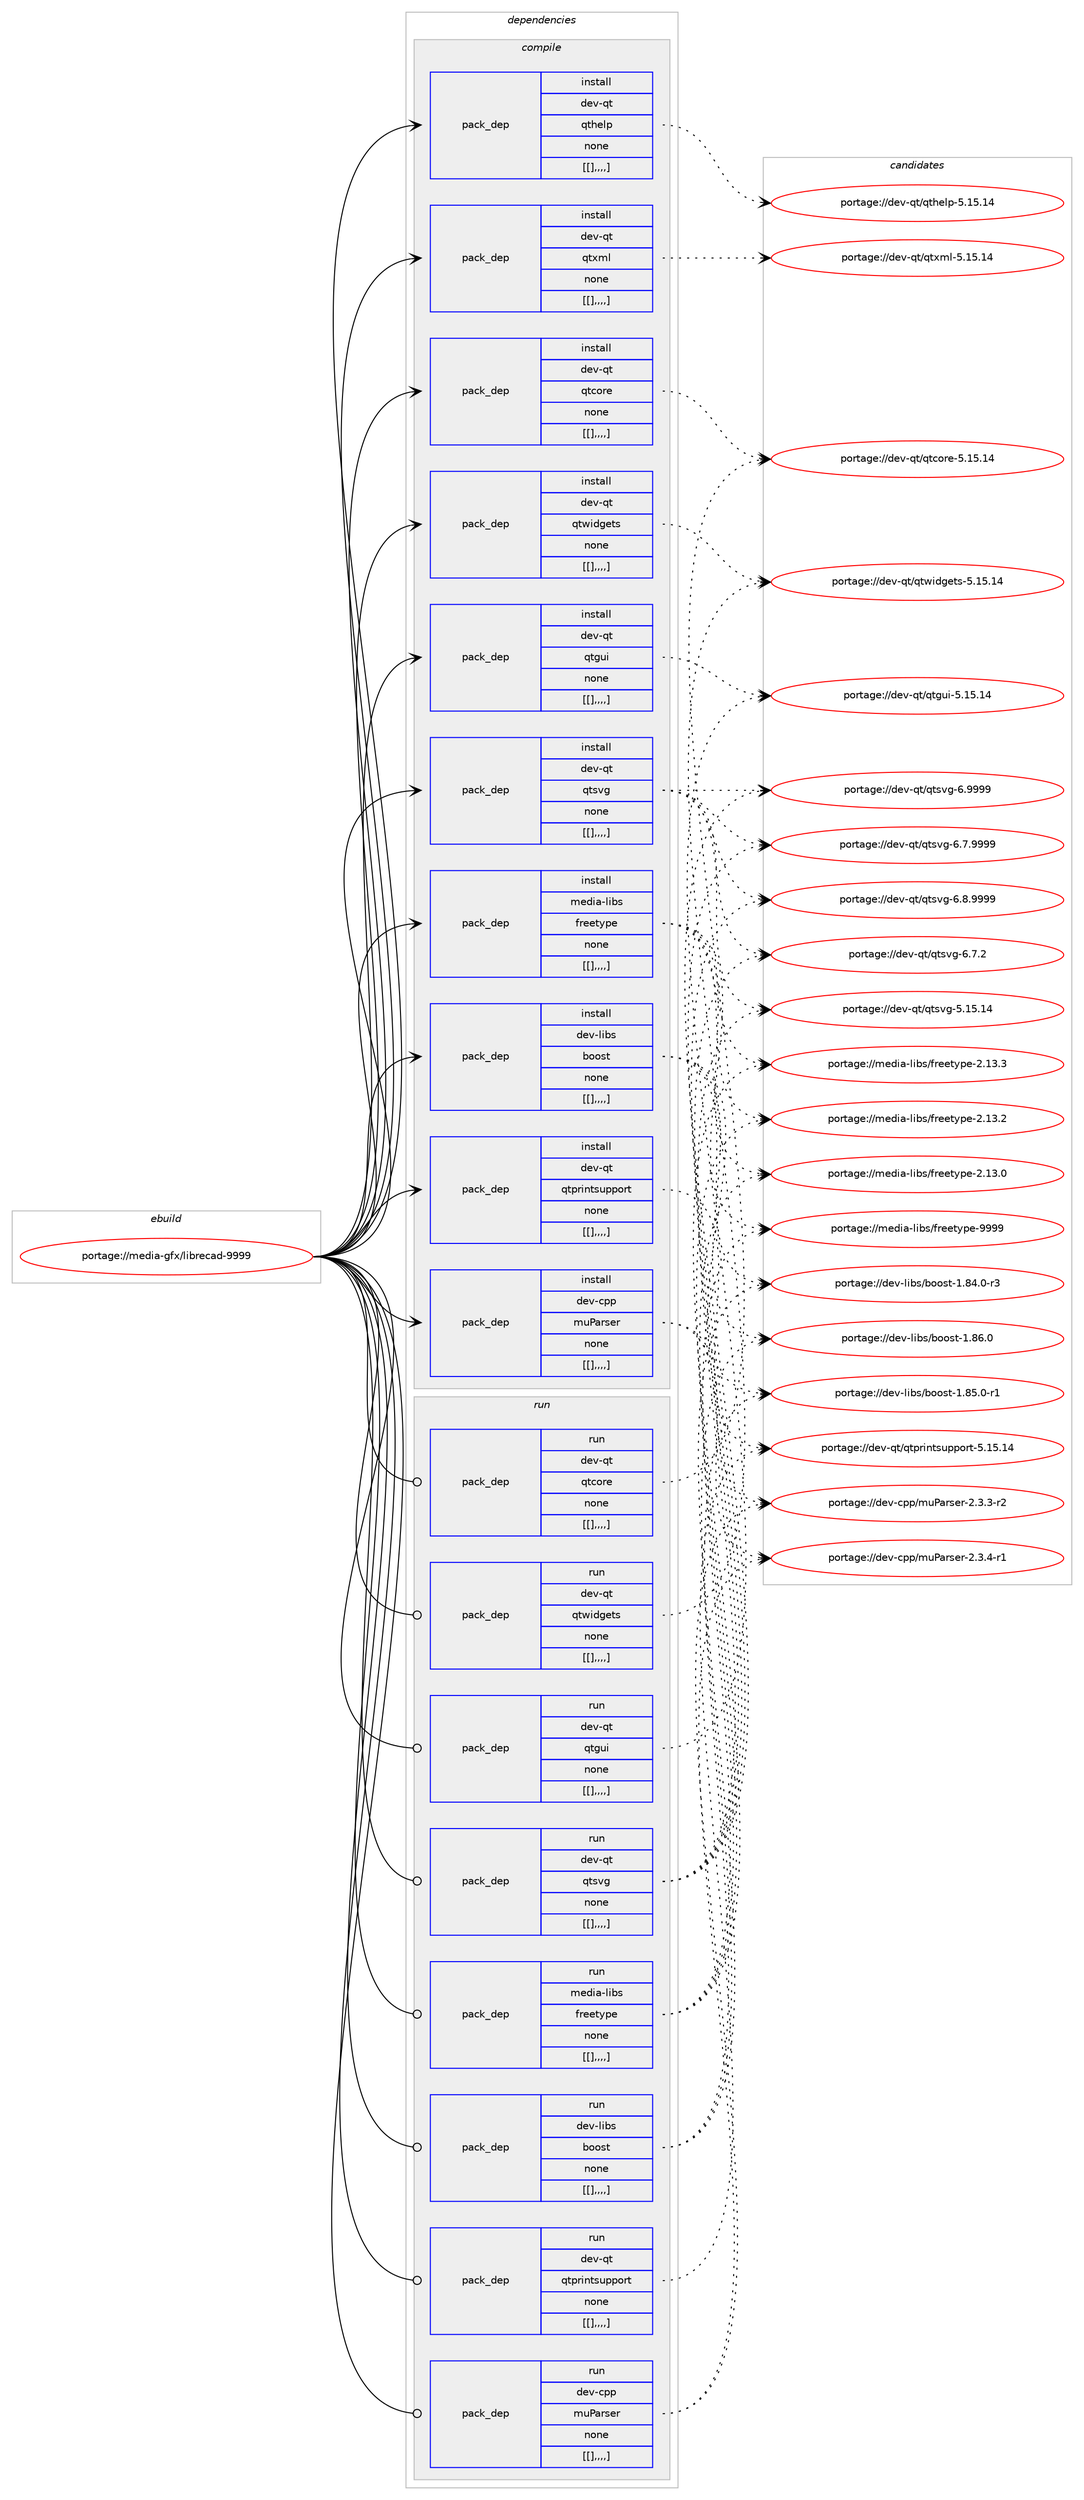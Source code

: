 digraph prolog {

# *************
# Graph options
# *************

newrank=true;
concentrate=true;
compound=true;
graph [rankdir=LR,fontname=Helvetica,fontsize=10,ranksep=1.5];#, ranksep=2.5, nodesep=0.2];
edge  [arrowhead=vee];
node  [fontname=Helvetica,fontsize=10];

# **********
# The ebuild
# **********

subgraph cluster_leftcol {
color=gray;
label=<<i>ebuild</i>>;
id [label="portage://media-gfx/librecad-9999", color=red, width=4, href="../media-gfx/librecad-9999.svg"];
}

# ****************
# The dependencies
# ****************

subgraph cluster_midcol {
color=gray;
label=<<i>dependencies</i>>;
subgraph cluster_compile {
fillcolor="#eeeeee";
style=filled;
label=<<i>compile</i>>;
subgraph pack222802 {
dependency302339 [label=<<TABLE BORDER="0" CELLBORDER="1" CELLSPACING="0" CELLPADDING="4" WIDTH="220"><TR><TD ROWSPAN="6" CELLPADDING="30">pack_dep</TD></TR><TR><TD WIDTH="110">install</TD></TR><TR><TD>dev-cpp</TD></TR><TR><TD>muParser</TD></TR><TR><TD>none</TD></TR><TR><TD>[[],,,,]</TD></TR></TABLE>>, shape=none, color=blue];
}
id:e -> dependency302339:w [weight=20,style="solid",arrowhead="vee"];
subgraph pack222803 {
dependency302340 [label=<<TABLE BORDER="0" CELLBORDER="1" CELLSPACING="0" CELLPADDING="4" WIDTH="220"><TR><TD ROWSPAN="6" CELLPADDING="30">pack_dep</TD></TR><TR><TD WIDTH="110">install</TD></TR><TR><TD>dev-libs</TD></TR><TR><TD>boost</TD></TR><TR><TD>none</TD></TR><TR><TD>[[],,,,]</TD></TR></TABLE>>, shape=none, color=blue];
}
id:e -> dependency302340:w [weight=20,style="solid",arrowhead="vee"];
subgraph pack222804 {
dependency302341 [label=<<TABLE BORDER="0" CELLBORDER="1" CELLSPACING="0" CELLPADDING="4" WIDTH="220"><TR><TD ROWSPAN="6" CELLPADDING="30">pack_dep</TD></TR><TR><TD WIDTH="110">install</TD></TR><TR><TD>dev-qt</TD></TR><TR><TD>qtcore</TD></TR><TR><TD>none</TD></TR><TR><TD>[[],,,,]</TD></TR></TABLE>>, shape=none, color=blue];
}
id:e -> dependency302341:w [weight=20,style="solid",arrowhead="vee"];
subgraph pack222805 {
dependency302342 [label=<<TABLE BORDER="0" CELLBORDER="1" CELLSPACING="0" CELLPADDING="4" WIDTH="220"><TR><TD ROWSPAN="6" CELLPADDING="30">pack_dep</TD></TR><TR><TD WIDTH="110">install</TD></TR><TR><TD>dev-qt</TD></TR><TR><TD>qtgui</TD></TR><TR><TD>none</TD></TR><TR><TD>[[],,,,]</TD></TR></TABLE>>, shape=none, color=blue];
}
id:e -> dependency302342:w [weight=20,style="solid",arrowhead="vee"];
subgraph pack222806 {
dependency302343 [label=<<TABLE BORDER="0" CELLBORDER="1" CELLSPACING="0" CELLPADDING="4" WIDTH="220"><TR><TD ROWSPAN="6" CELLPADDING="30">pack_dep</TD></TR><TR><TD WIDTH="110">install</TD></TR><TR><TD>dev-qt</TD></TR><TR><TD>qthelp</TD></TR><TR><TD>none</TD></TR><TR><TD>[[],,,,]</TD></TR></TABLE>>, shape=none, color=blue];
}
id:e -> dependency302343:w [weight=20,style="solid",arrowhead="vee"];
subgraph pack222807 {
dependency302344 [label=<<TABLE BORDER="0" CELLBORDER="1" CELLSPACING="0" CELLPADDING="4" WIDTH="220"><TR><TD ROWSPAN="6" CELLPADDING="30">pack_dep</TD></TR><TR><TD WIDTH="110">install</TD></TR><TR><TD>dev-qt</TD></TR><TR><TD>qtprintsupport</TD></TR><TR><TD>none</TD></TR><TR><TD>[[],,,,]</TD></TR></TABLE>>, shape=none, color=blue];
}
id:e -> dependency302344:w [weight=20,style="solid",arrowhead="vee"];
subgraph pack222808 {
dependency302345 [label=<<TABLE BORDER="0" CELLBORDER="1" CELLSPACING="0" CELLPADDING="4" WIDTH="220"><TR><TD ROWSPAN="6" CELLPADDING="30">pack_dep</TD></TR><TR><TD WIDTH="110">install</TD></TR><TR><TD>dev-qt</TD></TR><TR><TD>qtsvg</TD></TR><TR><TD>none</TD></TR><TR><TD>[[],,,,]</TD></TR></TABLE>>, shape=none, color=blue];
}
id:e -> dependency302345:w [weight=20,style="solid",arrowhead="vee"];
subgraph pack222809 {
dependency302346 [label=<<TABLE BORDER="0" CELLBORDER="1" CELLSPACING="0" CELLPADDING="4" WIDTH="220"><TR><TD ROWSPAN="6" CELLPADDING="30">pack_dep</TD></TR><TR><TD WIDTH="110">install</TD></TR><TR><TD>dev-qt</TD></TR><TR><TD>qtwidgets</TD></TR><TR><TD>none</TD></TR><TR><TD>[[],,,,]</TD></TR></TABLE>>, shape=none, color=blue];
}
id:e -> dependency302346:w [weight=20,style="solid",arrowhead="vee"];
subgraph pack222810 {
dependency302347 [label=<<TABLE BORDER="0" CELLBORDER="1" CELLSPACING="0" CELLPADDING="4" WIDTH="220"><TR><TD ROWSPAN="6" CELLPADDING="30">pack_dep</TD></TR><TR><TD WIDTH="110">install</TD></TR><TR><TD>dev-qt</TD></TR><TR><TD>qtxml</TD></TR><TR><TD>none</TD></TR><TR><TD>[[],,,,]</TD></TR></TABLE>>, shape=none, color=blue];
}
id:e -> dependency302347:w [weight=20,style="solid",arrowhead="vee"];
subgraph pack222811 {
dependency302348 [label=<<TABLE BORDER="0" CELLBORDER="1" CELLSPACING="0" CELLPADDING="4" WIDTH="220"><TR><TD ROWSPAN="6" CELLPADDING="30">pack_dep</TD></TR><TR><TD WIDTH="110">install</TD></TR><TR><TD>media-libs</TD></TR><TR><TD>freetype</TD></TR><TR><TD>none</TD></TR><TR><TD>[[],,,,]</TD></TR></TABLE>>, shape=none, color=blue];
}
id:e -> dependency302348:w [weight=20,style="solid",arrowhead="vee"];
}
subgraph cluster_compileandrun {
fillcolor="#eeeeee";
style=filled;
label=<<i>compile and run</i>>;
}
subgraph cluster_run {
fillcolor="#eeeeee";
style=filled;
label=<<i>run</i>>;
subgraph pack222812 {
dependency302349 [label=<<TABLE BORDER="0" CELLBORDER="1" CELLSPACING="0" CELLPADDING="4" WIDTH="220"><TR><TD ROWSPAN="6" CELLPADDING="30">pack_dep</TD></TR><TR><TD WIDTH="110">run</TD></TR><TR><TD>dev-cpp</TD></TR><TR><TD>muParser</TD></TR><TR><TD>none</TD></TR><TR><TD>[[],,,,]</TD></TR></TABLE>>, shape=none, color=blue];
}
id:e -> dependency302349:w [weight=20,style="solid",arrowhead="odot"];
subgraph pack222813 {
dependency302350 [label=<<TABLE BORDER="0" CELLBORDER="1" CELLSPACING="0" CELLPADDING="4" WIDTH="220"><TR><TD ROWSPAN="6" CELLPADDING="30">pack_dep</TD></TR><TR><TD WIDTH="110">run</TD></TR><TR><TD>dev-libs</TD></TR><TR><TD>boost</TD></TR><TR><TD>none</TD></TR><TR><TD>[[],,,,]</TD></TR></TABLE>>, shape=none, color=blue];
}
id:e -> dependency302350:w [weight=20,style="solid",arrowhead="odot"];
subgraph pack222814 {
dependency302351 [label=<<TABLE BORDER="0" CELLBORDER="1" CELLSPACING="0" CELLPADDING="4" WIDTH="220"><TR><TD ROWSPAN="6" CELLPADDING="30">pack_dep</TD></TR><TR><TD WIDTH="110">run</TD></TR><TR><TD>dev-qt</TD></TR><TR><TD>qtcore</TD></TR><TR><TD>none</TD></TR><TR><TD>[[],,,,]</TD></TR></TABLE>>, shape=none, color=blue];
}
id:e -> dependency302351:w [weight=20,style="solid",arrowhead="odot"];
subgraph pack222815 {
dependency302352 [label=<<TABLE BORDER="0" CELLBORDER="1" CELLSPACING="0" CELLPADDING="4" WIDTH="220"><TR><TD ROWSPAN="6" CELLPADDING="30">pack_dep</TD></TR><TR><TD WIDTH="110">run</TD></TR><TR><TD>dev-qt</TD></TR><TR><TD>qtgui</TD></TR><TR><TD>none</TD></TR><TR><TD>[[],,,,]</TD></TR></TABLE>>, shape=none, color=blue];
}
id:e -> dependency302352:w [weight=20,style="solid",arrowhead="odot"];
subgraph pack222816 {
dependency302353 [label=<<TABLE BORDER="0" CELLBORDER="1" CELLSPACING="0" CELLPADDING="4" WIDTH="220"><TR><TD ROWSPAN="6" CELLPADDING="30">pack_dep</TD></TR><TR><TD WIDTH="110">run</TD></TR><TR><TD>dev-qt</TD></TR><TR><TD>qtprintsupport</TD></TR><TR><TD>none</TD></TR><TR><TD>[[],,,,]</TD></TR></TABLE>>, shape=none, color=blue];
}
id:e -> dependency302353:w [weight=20,style="solid",arrowhead="odot"];
subgraph pack222817 {
dependency302354 [label=<<TABLE BORDER="0" CELLBORDER="1" CELLSPACING="0" CELLPADDING="4" WIDTH="220"><TR><TD ROWSPAN="6" CELLPADDING="30">pack_dep</TD></TR><TR><TD WIDTH="110">run</TD></TR><TR><TD>dev-qt</TD></TR><TR><TD>qtsvg</TD></TR><TR><TD>none</TD></TR><TR><TD>[[],,,,]</TD></TR></TABLE>>, shape=none, color=blue];
}
id:e -> dependency302354:w [weight=20,style="solid",arrowhead="odot"];
subgraph pack222818 {
dependency302355 [label=<<TABLE BORDER="0" CELLBORDER="1" CELLSPACING="0" CELLPADDING="4" WIDTH="220"><TR><TD ROWSPAN="6" CELLPADDING="30">pack_dep</TD></TR><TR><TD WIDTH="110">run</TD></TR><TR><TD>dev-qt</TD></TR><TR><TD>qtwidgets</TD></TR><TR><TD>none</TD></TR><TR><TD>[[],,,,]</TD></TR></TABLE>>, shape=none, color=blue];
}
id:e -> dependency302355:w [weight=20,style="solid",arrowhead="odot"];
subgraph pack222819 {
dependency302356 [label=<<TABLE BORDER="0" CELLBORDER="1" CELLSPACING="0" CELLPADDING="4" WIDTH="220"><TR><TD ROWSPAN="6" CELLPADDING="30">pack_dep</TD></TR><TR><TD WIDTH="110">run</TD></TR><TR><TD>media-libs</TD></TR><TR><TD>freetype</TD></TR><TR><TD>none</TD></TR><TR><TD>[[],,,,]</TD></TR></TABLE>>, shape=none, color=blue];
}
id:e -> dependency302356:w [weight=20,style="solid",arrowhead="odot"];
}
}

# **************
# The candidates
# **************

subgraph cluster_choices {
rank=same;
color=gray;
label=<<i>candidates</i>>;

subgraph choice222802 {
color=black;
nodesep=1;
choice10010111845991121124710911780971141151011144550465146524511449 [label="portage://dev-cpp/muParser-2.3.4-r1", color=red, width=4,href="../dev-cpp/muParser-2.3.4-r1.svg"];
choice10010111845991121124710911780971141151011144550465146514511450 [label="portage://dev-cpp/muParser-2.3.3-r2", color=red, width=4,href="../dev-cpp/muParser-2.3.3-r2.svg"];
dependency302339:e -> choice10010111845991121124710911780971141151011144550465146524511449:w [style=dotted,weight="100"];
dependency302339:e -> choice10010111845991121124710911780971141151011144550465146514511450:w [style=dotted,weight="100"];
}
subgraph choice222803 {
color=black;
nodesep=1;
choice1001011184510810598115479811111111511645494656544648 [label="portage://dev-libs/boost-1.86.0", color=red, width=4,href="../dev-libs/boost-1.86.0.svg"];
choice10010111845108105981154798111111115116454946565346484511449 [label="portage://dev-libs/boost-1.85.0-r1", color=red, width=4,href="../dev-libs/boost-1.85.0-r1.svg"];
choice10010111845108105981154798111111115116454946565246484511451 [label="portage://dev-libs/boost-1.84.0-r3", color=red, width=4,href="../dev-libs/boost-1.84.0-r3.svg"];
dependency302340:e -> choice1001011184510810598115479811111111511645494656544648:w [style=dotted,weight="100"];
dependency302340:e -> choice10010111845108105981154798111111115116454946565346484511449:w [style=dotted,weight="100"];
dependency302340:e -> choice10010111845108105981154798111111115116454946565246484511451:w [style=dotted,weight="100"];
}
subgraph choice222804 {
color=black;
nodesep=1;
choice1001011184511311647113116991111141014553464953464952 [label="portage://dev-qt/qtcore-5.15.14", color=red, width=4,href="../dev-qt/qtcore-5.15.14.svg"];
dependency302341:e -> choice1001011184511311647113116991111141014553464953464952:w [style=dotted,weight="100"];
}
subgraph choice222805 {
color=black;
nodesep=1;
choice10010111845113116471131161031171054553464953464952 [label="portage://dev-qt/qtgui-5.15.14", color=red, width=4,href="../dev-qt/qtgui-5.15.14.svg"];
dependency302342:e -> choice10010111845113116471131161031171054553464953464952:w [style=dotted,weight="100"];
}
subgraph choice222806 {
color=black;
nodesep=1;
choice10010111845113116471131161041011081124553464953464952 [label="portage://dev-qt/qthelp-5.15.14", color=red, width=4,href="../dev-qt/qthelp-5.15.14.svg"];
dependency302343:e -> choice10010111845113116471131161041011081124553464953464952:w [style=dotted,weight="100"];
}
subgraph choice222807 {
color=black;
nodesep=1;
choice10010111845113116471131161121141051101161151171121121111141164553464953464952 [label="portage://dev-qt/qtprintsupport-5.15.14", color=red, width=4,href="../dev-qt/qtprintsupport-5.15.14.svg"];
dependency302344:e -> choice10010111845113116471131161121141051101161151171121121111141164553464953464952:w [style=dotted,weight="100"];
}
subgraph choice222808 {
color=black;
nodesep=1;
choice100101118451131164711311611511810345544657575757 [label="portage://dev-qt/qtsvg-6.9999", color=red, width=4,href="../dev-qt/qtsvg-6.9999.svg"];
choice1001011184511311647113116115118103455446564657575757 [label="portage://dev-qt/qtsvg-6.8.9999", color=red, width=4,href="../dev-qt/qtsvg-6.8.9999.svg"];
choice1001011184511311647113116115118103455446554657575757 [label="portage://dev-qt/qtsvg-6.7.9999", color=red, width=4,href="../dev-qt/qtsvg-6.7.9999.svg"];
choice1001011184511311647113116115118103455446554650 [label="portage://dev-qt/qtsvg-6.7.2", color=red, width=4,href="../dev-qt/qtsvg-6.7.2.svg"];
choice10010111845113116471131161151181034553464953464952 [label="portage://dev-qt/qtsvg-5.15.14", color=red, width=4,href="../dev-qt/qtsvg-5.15.14.svg"];
dependency302345:e -> choice100101118451131164711311611511810345544657575757:w [style=dotted,weight="100"];
dependency302345:e -> choice1001011184511311647113116115118103455446564657575757:w [style=dotted,weight="100"];
dependency302345:e -> choice1001011184511311647113116115118103455446554657575757:w [style=dotted,weight="100"];
dependency302345:e -> choice1001011184511311647113116115118103455446554650:w [style=dotted,weight="100"];
dependency302345:e -> choice10010111845113116471131161151181034553464953464952:w [style=dotted,weight="100"];
}
subgraph choice222809 {
color=black;
nodesep=1;
choice10010111845113116471131161191051001031011161154553464953464952 [label="portage://dev-qt/qtwidgets-5.15.14", color=red, width=4,href="../dev-qt/qtwidgets-5.15.14.svg"];
dependency302346:e -> choice10010111845113116471131161191051001031011161154553464953464952:w [style=dotted,weight="100"];
}
subgraph choice222810 {
color=black;
nodesep=1;
choice10010111845113116471131161201091084553464953464952 [label="portage://dev-qt/qtxml-5.15.14", color=red, width=4,href="../dev-qt/qtxml-5.15.14.svg"];
dependency302347:e -> choice10010111845113116471131161201091084553464953464952:w [style=dotted,weight="100"];
}
subgraph choice222811 {
color=black;
nodesep=1;
choice109101100105974510810598115471021141011011161211121014557575757 [label="portage://media-libs/freetype-9999", color=red, width=4,href="../media-libs/freetype-9999.svg"];
choice1091011001059745108105981154710211410110111612111210145504649514651 [label="portage://media-libs/freetype-2.13.3", color=red, width=4,href="../media-libs/freetype-2.13.3.svg"];
choice1091011001059745108105981154710211410110111612111210145504649514650 [label="portage://media-libs/freetype-2.13.2", color=red, width=4,href="../media-libs/freetype-2.13.2.svg"];
choice1091011001059745108105981154710211410110111612111210145504649514648 [label="portage://media-libs/freetype-2.13.0", color=red, width=4,href="../media-libs/freetype-2.13.0.svg"];
dependency302348:e -> choice109101100105974510810598115471021141011011161211121014557575757:w [style=dotted,weight="100"];
dependency302348:e -> choice1091011001059745108105981154710211410110111612111210145504649514651:w [style=dotted,weight="100"];
dependency302348:e -> choice1091011001059745108105981154710211410110111612111210145504649514650:w [style=dotted,weight="100"];
dependency302348:e -> choice1091011001059745108105981154710211410110111612111210145504649514648:w [style=dotted,weight="100"];
}
subgraph choice222812 {
color=black;
nodesep=1;
choice10010111845991121124710911780971141151011144550465146524511449 [label="portage://dev-cpp/muParser-2.3.4-r1", color=red, width=4,href="../dev-cpp/muParser-2.3.4-r1.svg"];
choice10010111845991121124710911780971141151011144550465146514511450 [label="portage://dev-cpp/muParser-2.3.3-r2", color=red, width=4,href="../dev-cpp/muParser-2.3.3-r2.svg"];
dependency302349:e -> choice10010111845991121124710911780971141151011144550465146524511449:w [style=dotted,weight="100"];
dependency302349:e -> choice10010111845991121124710911780971141151011144550465146514511450:w [style=dotted,weight="100"];
}
subgraph choice222813 {
color=black;
nodesep=1;
choice1001011184510810598115479811111111511645494656544648 [label="portage://dev-libs/boost-1.86.0", color=red, width=4,href="../dev-libs/boost-1.86.0.svg"];
choice10010111845108105981154798111111115116454946565346484511449 [label="portage://dev-libs/boost-1.85.0-r1", color=red, width=4,href="../dev-libs/boost-1.85.0-r1.svg"];
choice10010111845108105981154798111111115116454946565246484511451 [label="portage://dev-libs/boost-1.84.0-r3", color=red, width=4,href="../dev-libs/boost-1.84.0-r3.svg"];
dependency302350:e -> choice1001011184510810598115479811111111511645494656544648:w [style=dotted,weight="100"];
dependency302350:e -> choice10010111845108105981154798111111115116454946565346484511449:w [style=dotted,weight="100"];
dependency302350:e -> choice10010111845108105981154798111111115116454946565246484511451:w [style=dotted,weight="100"];
}
subgraph choice222814 {
color=black;
nodesep=1;
choice1001011184511311647113116991111141014553464953464952 [label="portage://dev-qt/qtcore-5.15.14", color=red, width=4,href="../dev-qt/qtcore-5.15.14.svg"];
dependency302351:e -> choice1001011184511311647113116991111141014553464953464952:w [style=dotted,weight="100"];
}
subgraph choice222815 {
color=black;
nodesep=1;
choice10010111845113116471131161031171054553464953464952 [label="portage://dev-qt/qtgui-5.15.14", color=red, width=4,href="../dev-qt/qtgui-5.15.14.svg"];
dependency302352:e -> choice10010111845113116471131161031171054553464953464952:w [style=dotted,weight="100"];
}
subgraph choice222816 {
color=black;
nodesep=1;
choice10010111845113116471131161121141051101161151171121121111141164553464953464952 [label="portage://dev-qt/qtprintsupport-5.15.14", color=red, width=4,href="../dev-qt/qtprintsupport-5.15.14.svg"];
dependency302353:e -> choice10010111845113116471131161121141051101161151171121121111141164553464953464952:w [style=dotted,weight="100"];
}
subgraph choice222817 {
color=black;
nodesep=1;
choice100101118451131164711311611511810345544657575757 [label="portage://dev-qt/qtsvg-6.9999", color=red, width=4,href="../dev-qt/qtsvg-6.9999.svg"];
choice1001011184511311647113116115118103455446564657575757 [label="portage://dev-qt/qtsvg-6.8.9999", color=red, width=4,href="../dev-qt/qtsvg-6.8.9999.svg"];
choice1001011184511311647113116115118103455446554657575757 [label="portage://dev-qt/qtsvg-6.7.9999", color=red, width=4,href="../dev-qt/qtsvg-6.7.9999.svg"];
choice1001011184511311647113116115118103455446554650 [label="portage://dev-qt/qtsvg-6.7.2", color=red, width=4,href="../dev-qt/qtsvg-6.7.2.svg"];
choice10010111845113116471131161151181034553464953464952 [label="portage://dev-qt/qtsvg-5.15.14", color=red, width=4,href="../dev-qt/qtsvg-5.15.14.svg"];
dependency302354:e -> choice100101118451131164711311611511810345544657575757:w [style=dotted,weight="100"];
dependency302354:e -> choice1001011184511311647113116115118103455446564657575757:w [style=dotted,weight="100"];
dependency302354:e -> choice1001011184511311647113116115118103455446554657575757:w [style=dotted,weight="100"];
dependency302354:e -> choice1001011184511311647113116115118103455446554650:w [style=dotted,weight="100"];
dependency302354:e -> choice10010111845113116471131161151181034553464953464952:w [style=dotted,weight="100"];
}
subgraph choice222818 {
color=black;
nodesep=1;
choice10010111845113116471131161191051001031011161154553464953464952 [label="portage://dev-qt/qtwidgets-5.15.14", color=red, width=4,href="../dev-qt/qtwidgets-5.15.14.svg"];
dependency302355:e -> choice10010111845113116471131161191051001031011161154553464953464952:w [style=dotted,weight="100"];
}
subgraph choice222819 {
color=black;
nodesep=1;
choice109101100105974510810598115471021141011011161211121014557575757 [label="portage://media-libs/freetype-9999", color=red, width=4,href="../media-libs/freetype-9999.svg"];
choice1091011001059745108105981154710211410110111612111210145504649514651 [label="portage://media-libs/freetype-2.13.3", color=red, width=4,href="../media-libs/freetype-2.13.3.svg"];
choice1091011001059745108105981154710211410110111612111210145504649514650 [label="portage://media-libs/freetype-2.13.2", color=red, width=4,href="../media-libs/freetype-2.13.2.svg"];
choice1091011001059745108105981154710211410110111612111210145504649514648 [label="portage://media-libs/freetype-2.13.0", color=red, width=4,href="../media-libs/freetype-2.13.0.svg"];
dependency302356:e -> choice109101100105974510810598115471021141011011161211121014557575757:w [style=dotted,weight="100"];
dependency302356:e -> choice1091011001059745108105981154710211410110111612111210145504649514651:w [style=dotted,weight="100"];
dependency302356:e -> choice1091011001059745108105981154710211410110111612111210145504649514650:w [style=dotted,weight="100"];
dependency302356:e -> choice1091011001059745108105981154710211410110111612111210145504649514648:w [style=dotted,weight="100"];
}
}

}
